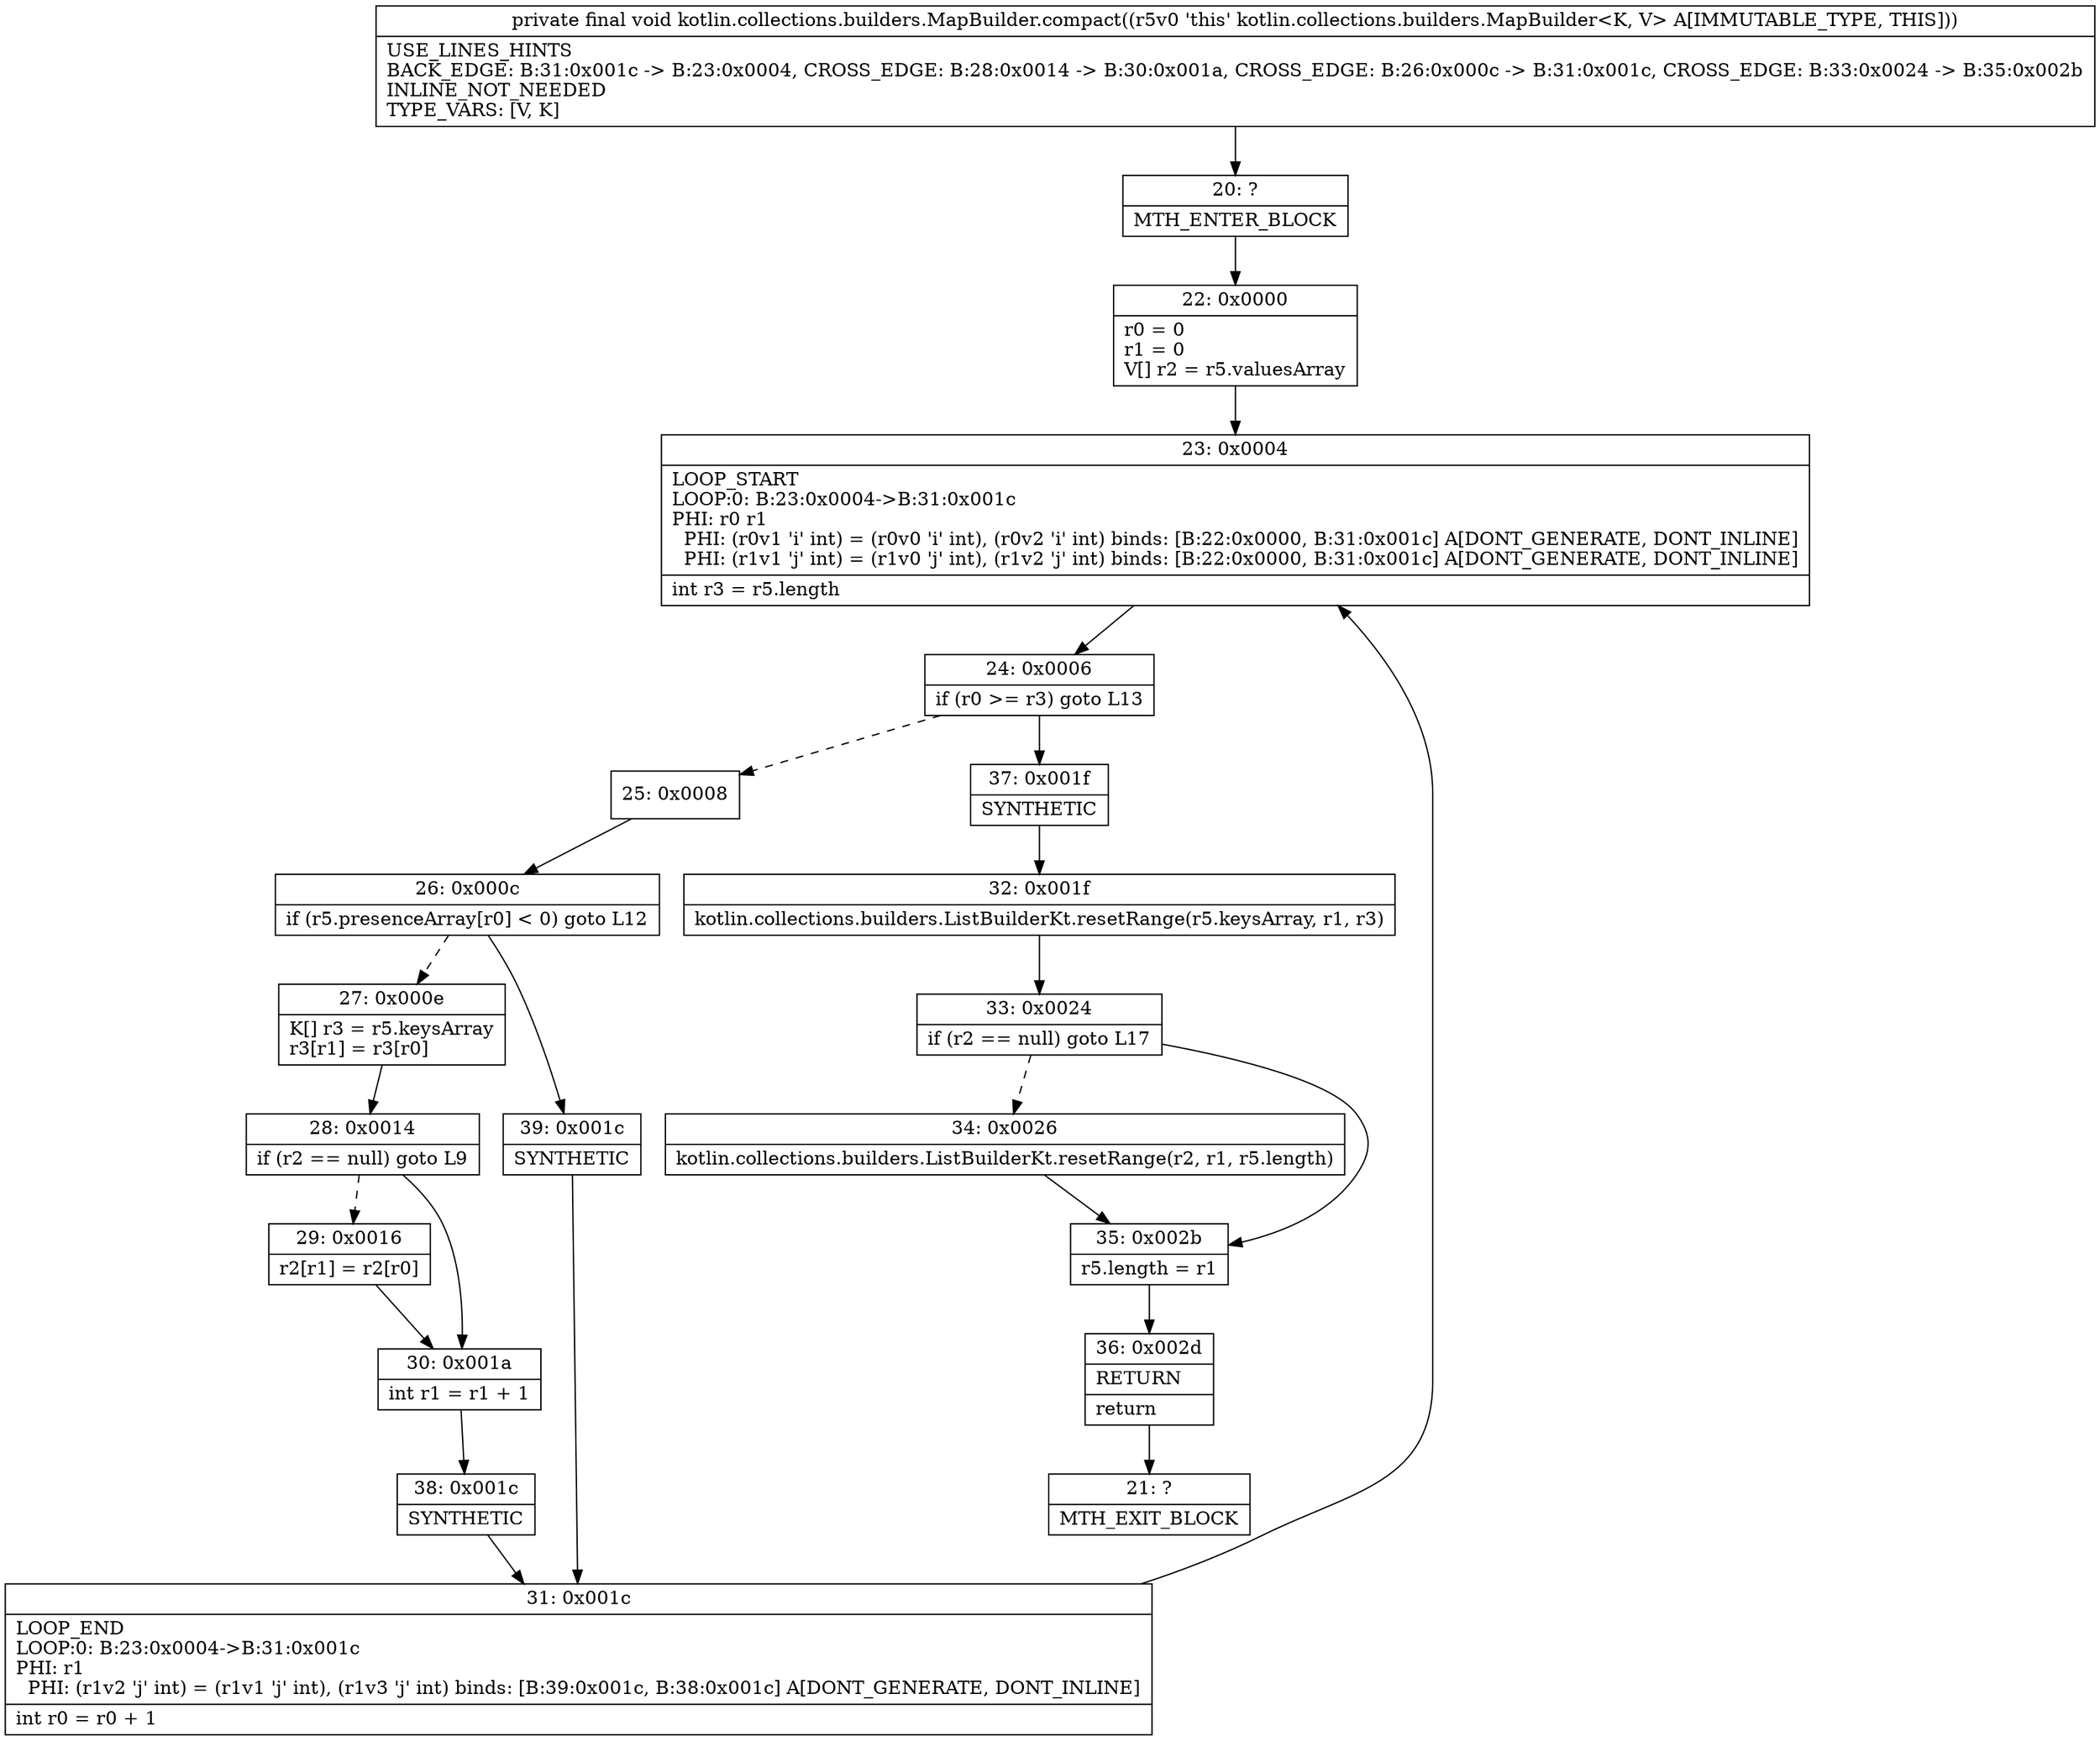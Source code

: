 digraph "CFG forkotlin.collections.builders.MapBuilder.compact()V" {
Node_20 [shape=record,label="{20\:\ ?|MTH_ENTER_BLOCK\l}"];
Node_22 [shape=record,label="{22\:\ 0x0000|r0 = 0\lr1 = 0\lV[] r2 = r5.valuesArray\l}"];
Node_23 [shape=record,label="{23\:\ 0x0004|LOOP_START\lLOOP:0: B:23:0x0004\-\>B:31:0x001c\lPHI: r0 r1 \l  PHI: (r0v1 'i' int) = (r0v0 'i' int), (r0v2 'i' int) binds: [B:22:0x0000, B:31:0x001c] A[DONT_GENERATE, DONT_INLINE]\l  PHI: (r1v1 'j' int) = (r1v0 'j' int), (r1v2 'j' int) binds: [B:22:0x0000, B:31:0x001c] A[DONT_GENERATE, DONT_INLINE]\l|int r3 = r5.length\l}"];
Node_24 [shape=record,label="{24\:\ 0x0006|if (r0 \>= r3) goto L13\l}"];
Node_25 [shape=record,label="{25\:\ 0x0008}"];
Node_26 [shape=record,label="{26\:\ 0x000c|if (r5.presenceArray[r0] \< 0) goto L12\l}"];
Node_27 [shape=record,label="{27\:\ 0x000e|K[] r3 = r5.keysArray\lr3[r1] = r3[r0]\l}"];
Node_28 [shape=record,label="{28\:\ 0x0014|if (r2 == null) goto L9\l}"];
Node_29 [shape=record,label="{29\:\ 0x0016|r2[r1] = r2[r0]\l}"];
Node_30 [shape=record,label="{30\:\ 0x001a|int r1 = r1 + 1\l}"];
Node_38 [shape=record,label="{38\:\ 0x001c|SYNTHETIC\l}"];
Node_31 [shape=record,label="{31\:\ 0x001c|LOOP_END\lLOOP:0: B:23:0x0004\-\>B:31:0x001c\lPHI: r1 \l  PHI: (r1v2 'j' int) = (r1v1 'j' int), (r1v3 'j' int) binds: [B:39:0x001c, B:38:0x001c] A[DONT_GENERATE, DONT_INLINE]\l|int r0 = r0 + 1\l}"];
Node_39 [shape=record,label="{39\:\ 0x001c|SYNTHETIC\l}"];
Node_37 [shape=record,label="{37\:\ 0x001f|SYNTHETIC\l}"];
Node_32 [shape=record,label="{32\:\ 0x001f|kotlin.collections.builders.ListBuilderKt.resetRange(r5.keysArray, r1, r3)\l}"];
Node_33 [shape=record,label="{33\:\ 0x0024|if (r2 == null) goto L17\l}"];
Node_34 [shape=record,label="{34\:\ 0x0026|kotlin.collections.builders.ListBuilderKt.resetRange(r2, r1, r5.length)\l}"];
Node_35 [shape=record,label="{35\:\ 0x002b|r5.length = r1\l}"];
Node_36 [shape=record,label="{36\:\ 0x002d|RETURN\l|return\l}"];
Node_21 [shape=record,label="{21\:\ ?|MTH_EXIT_BLOCK\l}"];
MethodNode[shape=record,label="{private final void kotlin.collections.builders.MapBuilder.compact((r5v0 'this' kotlin.collections.builders.MapBuilder\<K, V\> A[IMMUTABLE_TYPE, THIS]))  | USE_LINES_HINTS\lBACK_EDGE: B:31:0x001c \-\> B:23:0x0004, CROSS_EDGE: B:28:0x0014 \-\> B:30:0x001a, CROSS_EDGE: B:26:0x000c \-\> B:31:0x001c, CROSS_EDGE: B:33:0x0024 \-\> B:35:0x002b\lINLINE_NOT_NEEDED\lTYPE_VARS: [V, K]\l}"];
MethodNode -> Node_20;Node_20 -> Node_22;
Node_22 -> Node_23;
Node_23 -> Node_24;
Node_24 -> Node_25[style=dashed];
Node_24 -> Node_37;
Node_25 -> Node_26;
Node_26 -> Node_27[style=dashed];
Node_26 -> Node_39;
Node_27 -> Node_28;
Node_28 -> Node_29[style=dashed];
Node_28 -> Node_30;
Node_29 -> Node_30;
Node_30 -> Node_38;
Node_38 -> Node_31;
Node_31 -> Node_23;
Node_39 -> Node_31;
Node_37 -> Node_32;
Node_32 -> Node_33;
Node_33 -> Node_34[style=dashed];
Node_33 -> Node_35;
Node_34 -> Node_35;
Node_35 -> Node_36;
Node_36 -> Node_21;
}

